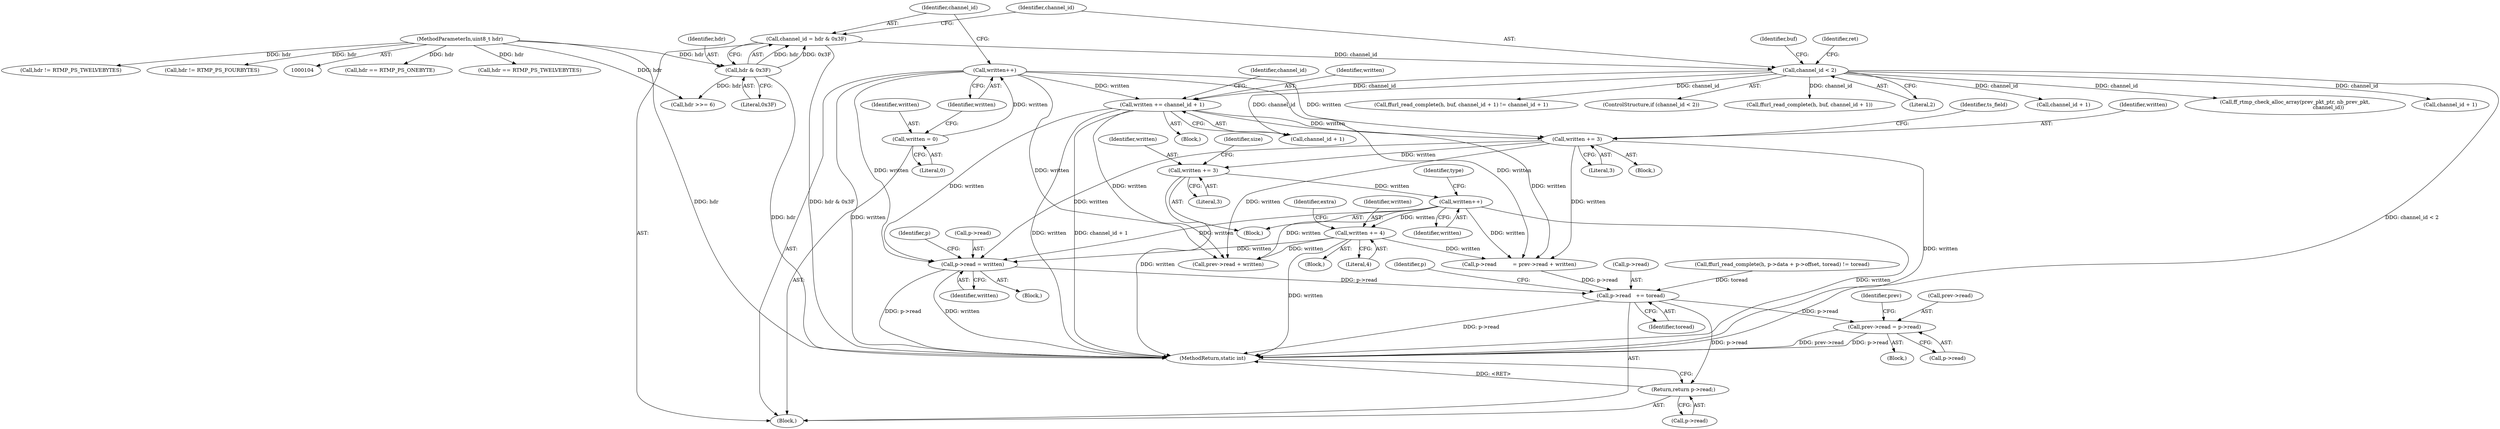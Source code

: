 digraph "0_FFmpeg_7d57ca4d9a75562fa32e40766211de150f8b3ee7@API" {
"1000395" [label="(Call,p->read = written)"];
"1000129" [label="(Call,written++)"];
"1000123" [label="(Call,written = 0)"];
"1000234" [label="(Call,written += 3)"];
"1000160" [label="(Call,written += channel_id + 1)"];
"1000137" [label="(Call,channel_id < 2)"];
"1000131" [label="(Call,channel_id = hdr & 0x3F)"];
"1000133" [label="(Call,hdr & 0x3F)"];
"1000110" [label="(MethodParameterIn,uint8_t hdr)"];
"1000295" [label="(Call,written += 4)"];
"1000273" [label="(Call,written++)"];
"1000256" [label="(Call,written += 3)"];
"1000565" [label="(Call,p->read   += toread)"];
"1000594" [label="(Call,prev->read = p->read)"];
"1000623" [label="(Return,return p->read;)"];
"1000481" [label="(Call,prev->read + written)"];
"1000594" [label="(Call,prev->read = p->read)"];
"1000129" [label="(Call,written++)"];
"1000211" [label="(Call,hdr == RTMP_PS_ONEBYTE)"];
"1000284" [label="(Block,)"];
"1000161" [label="(Identifier,written)"];
"1000238" [label="(Identifier,ts_field)"];
"1000274" [label="(Identifier,written)"];
"1000125" [label="(Literal,0)"];
"1000579" [label="(Block,)"];
"1000143" [label="(Identifier,buf)"];
"1000598" [label="(Call,p->read)"];
"1000131" [label="(Call,channel_id = hdr & 0x3F)"];
"1000207" [label="(Call,hdr >>= 6)"];
"1000136" [label="(ControlStructure,if (channel_id < 2))"];
"1000299" [label="(Identifier,extra)"];
"1000623" [label="(Return,return p->read;)"];
"1000160" [label="(Call,written += channel_id + 1)"];
"1000273" [label="(Call,written++)"];
"1000544" [label="(Call,ffurl_read_complete(h, p->data + p->offset, toread) != toread)"];
"1000276" [label="(Identifier,type)"];
"1000565" [label="(Call,p->read   += toread)"];
"1000603" [label="(Identifier,prev)"];
"1000258" [label="(Literal,3)"];
"1000569" [label="(Identifier,toread)"];
"1000166" [label="(Identifier,channel_id)"];
"1000133" [label="(Call,hdr & 0x3F)"];
"1000134" [label="(Identifier,hdr)"];
"1000281" [label="(Call,hdr == RTMP_PS_TWELVEBYTES)"];
"1000123" [label="(Call,written = 0)"];
"1000572" [label="(Identifier,p)"];
"1000174" [label="(Identifier,ret)"];
"1000327" [label="(Call,hdr != RTMP_PS_TWELVEBYTES)"];
"1000260" [label="(Identifier,size)"];
"1000297" [label="(Literal,4)"];
"1000296" [label="(Identifier,written)"];
"1000135" [label="(Literal,0x3F)"];
"1000110" [label="(MethodParameterIn,uint8_t hdr)"];
"1000395" [label="(Call,p->read = written)"];
"1000148" [label="(Call,ffurl_read_complete(h, buf, channel_id + 1))"];
"1000234" [label="(Call,written += 3)"];
"1000111" [label="(Block,)"];
"1000137" [label="(Call,channel_id < 2)"];
"1000566" [label="(Call,p->read)"];
"1000245" [label="(Block,)"];
"1000162" [label="(Call,channel_id + 1)"];
"1000124" [label="(Identifier,written)"];
"1000223" [label="(Block,)"];
"1000140" [label="(Block,)"];
"1000624" [label="(Call,p->read)"];
"1000257" [label="(Identifier,written)"];
"1000138" [label="(Identifier,channel_id)"];
"1000235" [label="(Identifier,written)"];
"1000154" [label="(Call,channel_id + 1)"];
"1000295" [label="(Call,written += 4)"];
"1000175" [label="(Call,ff_rtmp_check_alloc_array(prev_pkt_ptr, nb_prev_pkt,\n                                         channel_id))"];
"1000402" [label="(Identifier,p)"];
"1000236" [label="(Literal,3)"];
"1000399" [label="(Identifier,written)"];
"1000256" [label="(Call,written += 3)"];
"1000242" [label="(Call,hdr != RTMP_PS_FOURBYTES)"];
"1000477" [label="(Call,p->read          = prev->read + written)"];
"1000381" [label="(Block,)"];
"1000627" [label="(MethodReturn,static int)"];
"1000151" [label="(Call,channel_id + 1)"];
"1000595" [label="(Call,prev->read)"];
"1000139" [label="(Literal,2)"];
"1000147" [label="(Call,ffurl_read_complete(h, buf, channel_id + 1) != channel_id + 1)"];
"1000396" [label="(Call,p->read)"];
"1000130" [label="(Identifier,written)"];
"1000132" [label="(Identifier,channel_id)"];
"1000395" -> "1000381"  [label="AST: "];
"1000395" -> "1000399"  [label="CFG: "];
"1000396" -> "1000395"  [label="AST: "];
"1000399" -> "1000395"  [label="AST: "];
"1000402" -> "1000395"  [label="CFG: "];
"1000395" -> "1000627"  [label="DDG: p->read"];
"1000395" -> "1000627"  [label="DDG: written"];
"1000129" -> "1000395"  [label="DDG: written"];
"1000234" -> "1000395"  [label="DDG: written"];
"1000295" -> "1000395"  [label="DDG: written"];
"1000273" -> "1000395"  [label="DDG: written"];
"1000160" -> "1000395"  [label="DDG: written"];
"1000395" -> "1000565"  [label="DDG: p->read"];
"1000129" -> "1000111"  [label="AST: "];
"1000129" -> "1000130"  [label="CFG: "];
"1000130" -> "1000129"  [label="AST: "];
"1000132" -> "1000129"  [label="CFG: "];
"1000129" -> "1000627"  [label="DDG: written"];
"1000123" -> "1000129"  [label="DDG: written"];
"1000129" -> "1000160"  [label="DDG: written"];
"1000129" -> "1000234"  [label="DDG: written"];
"1000129" -> "1000477"  [label="DDG: written"];
"1000129" -> "1000481"  [label="DDG: written"];
"1000123" -> "1000111"  [label="AST: "];
"1000123" -> "1000125"  [label="CFG: "];
"1000124" -> "1000123"  [label="AST: "];
"1000125" -> "1000123"  [label="AST: "];
"1000130" -> "1000123"  [label="CFG: "];
"1000234" -> "1000223"  [label="AST: "];
"1000234" -> "1000236"  [label="CFG: "];
"1000235" -> "1000234"  [label="AST: "];
"1000236" -> "1000234"  [label="AST: "];
"1000238" -> "1000234"  [label="CFG: "];
"1000234" -> "1000627"  [label="DDG: written"];
"1000160" -> "1000234"  [label="DDG: written"];
"1000234" -> "1000256"  [label="DDG: written"];
"1000234" -> "1000477"  [label="DDG: written"];
"1000234" -> "1000481"  [label="DDG: written"];
"1000160" -> "1000140"  [label="AST: "];
"1000160" -> "1000162"  [label="CFG: "];
"1000161" -> "1000160"  [label="AST: "];
"1000162" -> "1000160"  [label="AST: "];
"1000166" -> "1000160"  [label="CFG: "];
"1000160" -> "1000627"  [label="DDG: channel_id + 1"];
"1000160" -> "1000627"  [label="DDG: written"];
"1000137" -> "1000160"  [label="DDG: channel_id"];
"1000160" -> "1000477"  [label="DDG: written"];
"1000160" -> "1000481"  [label="DDG: written"];
"1000137" -> "1000136"  [label="AST: "];
"1000137" -> "1000139"  [label="CFG: "];
"1000138" -> "1000137"  [label="AST: "];
"1000139" -> "1000137"  [label="AST: "];
"1000143" -> "1000137"  [label="CFG: "];
"1000174" -> "1000137"  [label="CFG: "];
"1000137" -> "1000627"  [label="DDG: channel_id < 2"];
"1000131" -> "1000137"  [label="DDG: channel_id"];
"1000137" -> "1000148"  [label="DDG: channel_id"];
"1000137" -> "1000151"  [label="DDG: channel_id"];
"1000137" -> "1000147"  [label="DDG: channel_id"];
"1000137" -> "1000154"  [label="DDG: channel_id"];
"1000137" -> "1000162"  [label="DDG: channel_id"];
"1000137" -> "1000175"  [label="DDG: channel_id"];
"1000131" -> "1000111"  [label="AST: "];
"1000131" -> "1000133"  [label="CFG: "];
"1000132" -> "1000131"  [label="AST: "];
"1000133" -> "1000131"  [label="AST: "];
"1000138" -> "1000131"  [label="CFG: "];
"1000131" -> "1000627"  [label="DDG: hdr & 0x3F"];
"1000133" -> "1000131"  [label="DDG: hdr"];
"1000133" -> "1000131"  [label="DDG: 0x3F"];
"1000133" -> "1000135"  [label="CFG: "];
"1000134" -> "1000133"  [label="AST: "];
"1000135" -> "1000133"  [label="AST: "];
"1000133" -> "1000627"  [label="DDG: hdr"];
"1000110" -> "1000133"  [label="DDG: hdr"];
"1000133" -> "1000207"  [label="DDG: hdr"];
"1000110" -> "1000104"  [label="AST: "];
"1000110" -> "1000627"  [label="DDG: hdr"];
"1000110" -> "1000207"  [label="DDG: hdr"];
"1000110" -> "1000211"  [label="DDG: hdr"];
"1000110" -> "1000242"  [label="DDG: hdr"];
"1000110" -> "1000281"  [label="DDG: hdr"];
"1000110" -> "1000327"  [label="DDG: hdr"];
"1000295" -> "1000284"  [label="AST: "];
"1000295" -> "1000297"  [label="CFG: "];
"1000296" -> "1000295"  [label="AST: "];
"1000297" -> "1000295"  [label="AST: "];
"1000299" -> "1000295"  [label="CFG: "];
"1000295" -> "1000627"  [label="DDG: written"];
"1000273" -> "1000295"  [label="DDG: written"];
"1000295" -> "1000477"  [label="DDG: written"];
"1000295" -> "1000481"  [label="DDG: written"];
"1000273" -> "1000245"  [label="AST: "];
"1000273" -> "1000274"  [label="CFG: "];
"1000274" -> "1000273"  [label="AST: "];
"1000276" -> "1000273"  [label="CFG: "];
"1000273" -> "1000627"  [label="DDG: written"];
"1000256" -> "1000273"  [label="DDG: written"];
"1000273" -> "1000477"  [label="DDG: written"];
"1000273" -> "1000481"  [label="DDG: written"];
"1000256" -> "1000245"  [label="AST: "];
"1000256" -> "1000258"  [label="CFG: "];
"1000257" -> "1000256"  [label="AST: "];
"1000258" -> "1000256"  [label="AST: "];
"1000260" -> "1000256"  [label="CFG: "];
"1000256" -> "1000627"  [label="DDG: written"];
"1000565" -> "1000111"  [label="AST: "];
"1000565" -> "1000569"  [label="CFG: "];
"1000566" -> "1000565"  [label="AST: "];
"1000569" -> "1000565"  [label="AST: "];
"1000572" -> "1000565"  [label="CFG: "];
"1000565" -> "1000627"  [label="DDG: p->read"];
"1000544" -> "1000565"  [label="DDG: toread"];
"1000477" -> "1000565"  [label="DDG: p->read"];
"1000565" -> "1000594"  [label="DDG: p->read"];
"1000565" -> "1000623"  [label="DDG: p->read"];
"1000594" -> "1000579"  [label="AST: "];
"1000594" -> "1000598"  [label="CFG: "];
"1000595" -> "1000594"  [label="AST: "];
"1000598" -> "1000594"  [label="AST: "];
"1000603" -> "1000594"  [label="CFG: "];
"1000594" -> "1000627"  [label="DDG: p->read"];
"1000594" -> "1000627"  [label="DDG: prev->read"];
"1000623" -> "1000111"  [label="AST: "];
"1000623" -> "1000624"  [label="CFG: "];
"1000624" -> "1000623"  [label="AST: "];
"1000627" -> "1000623"  [label="CFG: "];
"1000623" -> "1000627"  [label="DDG: <RET>"];
}
